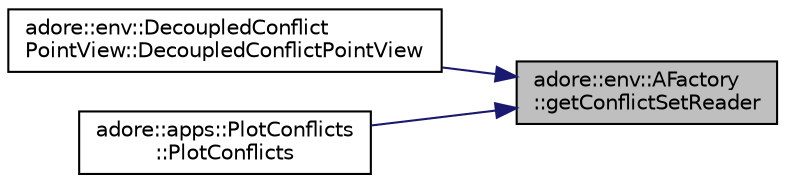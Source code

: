 digraph "adore::env::AFactory::getConflictSetReader"
{
 // LATEX_PDF_SIZE
  edge [fontname="Helvetica",fontsize="10",labelfontname="Helvetica",labelfontsize="10"];
  node [fontname="Helvetica",fontsize="10",shape=record];
  rankdir="RL";
  Node1 [label="adore::env::AFactory\l::getConflictSetReader",height=0.2,width=0.4,color="black", fillcolor="grey75", style="filled", fontcolor="black",tooltip=" "];
  Node1 -> Node2 [dir="back",color="midnightblue",fontsize="10",style="solid",fontname="Helvetica"];
  Node2 [label="adore::env::DecoupledConflict\lPointView::DecoupledConflictPointView",height=0.2,width=0.4,color="black", fillcolor="white", style="filled",URL="$classadore_1_1env_1_1DecoupledConflictPointView.html#a0ff12be6c7ba7dc3fa6c7f555cb174f8",tooltip=" "];
  Node1 -> Node3 [dir="back",color="midnightblue",fontsize="10",style="solid",fontname="Helvetica"];
  Node3 [label="adore::apps::PlotConflicts\l::PlotConflicts",height=0.2,width=0.4,color="black", fillcolor="white", style="filled",URL="$classadore_1_1apps_1_1PlotConflicts.html#a5a9f4fa063a8a580ef7d3e6bdd13a097",tooltip=" "];
}
